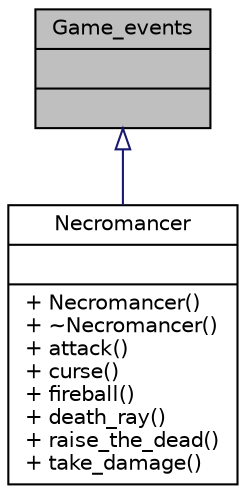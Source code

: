 digraph "Game_events"
{
 // LATEX_PDF_SIZE
  edge [fontname="Helvetica",fontsize="10",labelfontname="Helvetica",labelfontsize="10"];
  node [fontname="Helvetica",fontsize="10",shape=record];
  Node1 [label="{Game_events\n||}",height=0.2,width=0.4,color="black", fillcolor="grey75", style="filled", fontcolor="black",tooltip=" "];
  Node1 -> Node2 [dir="back",color="midnightblue",fontsize="10",style="solid",arrowtail="onormal",fontname="Helvetica"];
  Node2 [label="{Necromancer\n||+ Necromancer()\l+ ~Necromancer()\l+ attack()\l+ curse()\l+ fireball()\l+ death_ray()\l+ raise_the_dead()\l+ take_damage()\l}",height=0.2,width=0.4,color="black", fillcolor="white", style="filled",URL="$classNecromancer.html",tooltip="Classe responsavel pelo boss necromancer."];
}
